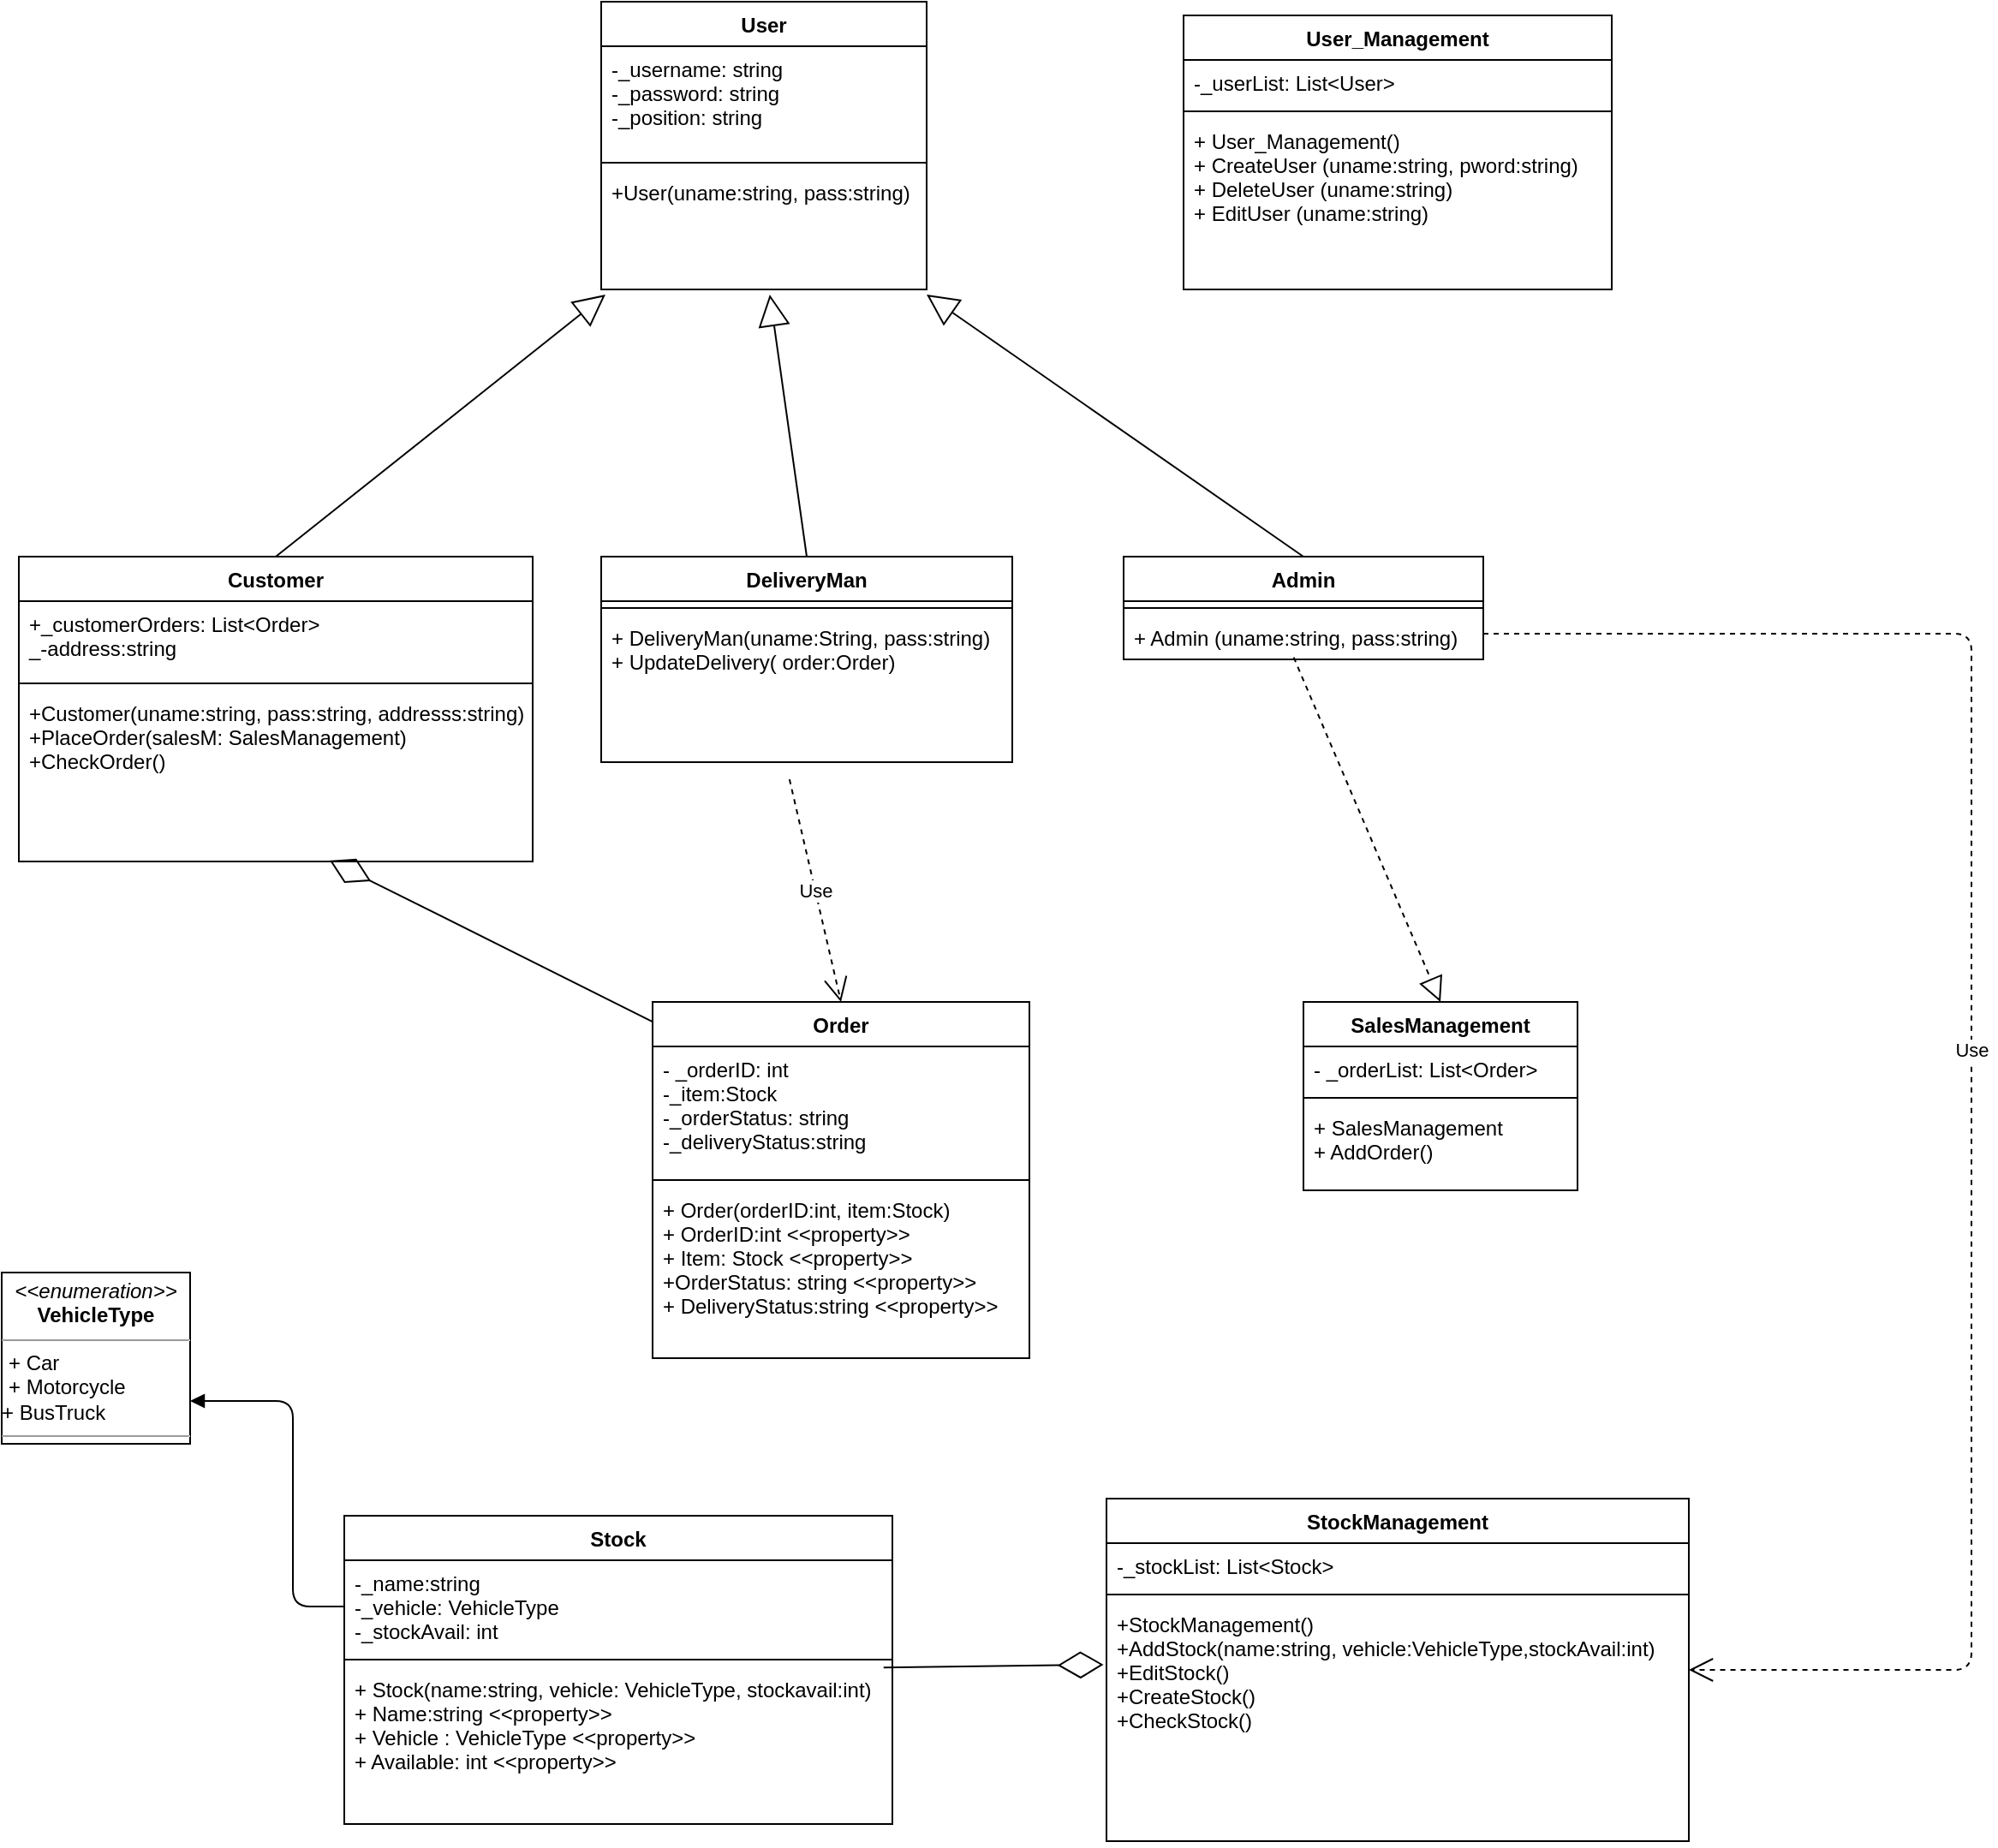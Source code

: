 <mxfile version="12.1.4" type="github" pages="1">
  <diagram id="43vNWwg8jOlzyk5GfrOZ" name="Page-1">
    <mxGraphModel dx="2560" dy="1317" grid="1" gridSize="10" guides="1" tooltips="1" connect="1" arrows="1" fold="1" page="1" pageScale="1" pageWidth="1100" pageHeight="850" math="0" shadow="0">
      <root>
        <mxCell id="0"/>
        <mxCell id="1" parent="0"/>
        <mxCell id="r0ZETI2wqyOW0yTTkkn_-1" value="User_Management" style="swimlane;fontStyle=1;align=center;verticalAlign=top;childLayout=stackLayout;horizontal=1;startSize=26;horizontalStack=0;resizeParent=1;resizeParentMax=0;resizeLast=0;collapsible=1;marginBottom=0;" parent="1" vertex="1">
          <mxGeometry x="740" y="114" width="250" height="160" as="geometry"/>
        </mxCell>
        <mxCell id="r0ZETI2wqyOW0yTTkkn_-2" value="-_userList: List&lt;User&gt;" style="text;strokeColor=none;fillColor=none;align=left;verticalAlign=top;spacingLeft=4;spacingRight=4;overflow=hidden;rotatable=0;points=[[0,0.5],[1,0.5]];portConstraint=eastwest;" parent="r0ZETI2wqyOW0yTTkkn_-1" vertex="1">
          <mxGeometry y="26" width="250" height="26" as="geometry"/>
        </mxCell>
        <mxCell id="r0ZETI2wqyOW0yTTkkn_-3" value="" style="line;strokeWidth=1;fillColor=none;align=left;verticalAlign=middle;spacingTop=-1;spacingLeft=3;spacingRight=3;rotatable=0;labelPosition=right;points=[];portConstraint=eastwest;" parent="r0ZETI2wqyOW0yTTkkn_-1" vertex="1">
          <mxGeometry y="52" width="250" height="8" as="geometry"/>
        </mxCell>
        <mxCell id="r0ZETI2wqyOW0yTTkkn_-4" value="+ User_Management()&#xa;+ CreateUser (uname:string, pword:string)&#xa;+ DeleteUser (uname:string)&#xa;+ EditUser (uname:string)&#xa;&#xa;" style="text;strokeColor=none;fillColor=none;align=left;verticalAlign=top;spacingLeft=4;spacingRight=4;overflow=hidden;rotatable=0;points=[[0,0.5],[1,0.5]];portConstraint=eastwest;" parent="r0ZETI2wqyOW0yTTkkn_-1" vertex="1">
          <mxGeometry y="60" width="250" height="100" as="geometry"/>
        </mxCell>
        <mxCell id="r0ZETI2wqyOW0yTTkkn_-5" value="User" style="swimlane;fontStyle=1;align=center;verticalAlign=top;childLayout=stackLayout;horizontal=1;startSize=26;horizontalStack=0;resizeParent=1;resizeParentMax=0;resizeLast=0;collapsible=1;marginBottom=0;" parent="1" vertex="1">
          <mxGeometry x="400" y="106" width="190" height="168" as="geometry"/>
        </mxCell>
        <mxCell id="r0ZETI2wqyOW0yTTkkn_-6" value="-_username: string&#xa;-_password: string&#xa;-_position: string&#xa;" style="text;strokeColor=none;fillColor=none;align=left;verticalAlign=top;spacingLeft=4;spacingRight=4;overflow=hidden;rotatable=0;points=[[0,0.5],[1,0.5]];portConstraint=eastwest;" parent="r0ZETI2wqyOW0yTTkkn_-5" vertex="1">
          <mxGeometry y="26" width="190" height="64" as="geometry"/>
        </mxCell>
        <mxCell id="r0ZETI2wqyOW0yTTkkn_-7" value="" style="line;strokeWidth=1;fillColor=none;align=left;verticalAlign=middle;spacingTop=-1;spacingLeft=3;spacingRight=3;rotatable=0;labelPosition=right;points=[];portConstraint=eastwest;" parent="r0ZETI2wqyOW0yTTkkn_-5" vertex="1">
          <mxGeometry y="90" width="190" height="8" as="geometry"/>
        </mxCell>
        <mxCell id="r0ZETI2wqyOW0yTTkkn_-8" value="+User(uname:string, pass:string)" style="text;strokeColor=none;fillColor=none;align=left;verticalAlign=top;spacingLeft=4;spacingRight=4;overflow=hidden;rotatable=0;points=[[0,0.5],[1,0.5]];portConstraint=eastwest;" parent="r0ZETI2wqyOW0yTTkkn_-5" vertex="1">
          <mxGeometry y="98" width="190" height="70" as="geometry"/>
        </mxCell>
        <mxCell id="r0ZETI2wqyOW0yTTkkn_-9" value="Customer" style="swimlane;fontStyle=1;align=center;verticalAlign=top;childLayout=stackLayout;horizontal=1;startSize=26;horizontalStack=0;resizeParent=1;resizeParentMax=0;resizeLast=0;collapsible=1;marginBottom=0;" parent="1" vertex="1">
          <mxGeometry x="60" y="430" width="300" height="178" as="geometry"/>
        </mxCell>
        <mxCell id="r0ZETI2wqyOW0yTTkkn_-10" value="+_customerOrders: List&lt;Order&gt;&#xa;_-address:string&#xa;" style="text;strokeColor=none;fillColor=none;align=left;verticalAlign=top;spacingLeft=4;spacingRight=4;overflow=hidden;rotatable=0;points=[[0,0.5],[1,0.5]];portConstraint=eastwest;" parent="r0ZETI2wqyOW0yTTkkn_-9" vertex="1">
          <mxGeometry y="26" width="300" height="44" as="geometry"/>
        </mxCell>
        <mxCell id="r0ZETI2wqyOW0yTTkkn_-11" value="" style="line;strokeWidth=1;fillColor=none;align=left;verticalAlign=middle;spacingTop=-1;spacingLeft=3;spacingRight=3;rotatable=0;labelPosition=right;points=[];portConstraint=eastwest;" parent="r0ZETI2wqyOW0yTTkkn_-9" vertex="1">
          <mxGeometry y="70" width="300" height="8" as="geometry"/>
        </mxCell>
        <mxCell id="r0ZETI2wqyOW0yTTkkn_-12" value="+Customer(uname:string, pass:string, addresss:string)&#xa;+PlaceOrder(salesM: SalesManagement)&#xa;+CheckOrder()&#xa;" style="text;strokeColor=none;fillColor=none;align=left;verticalAlign=top;spacingLeft=4;spacingRight=4;overflow=hidden;rotatable=0;points=[[0,0.5],[1,0.5]];portConstraint=eastwest;" parent="r0ZETI2wqyOW0yTTkkn_-9" vertex="1">
          <mxGeometry y="78" width="300" height="100" as="geometry"/>
        </mxCell>
        <mxCell id="r0ZETI2wqyOW0yTTkkn_-13" value="DeliveryMan" style="swimlane;fontStyle=1;align=center;verticalAlign=top;childLayout=stackLayout;horizontal=1;startSize=26;horizontalStack=0;resizeParent=1;resizeParentMax=0;resizeLast=0;collapsible=1;marginBottom=0;" parent="1" vertex="1">
          <mxGeometry x="400" y="430" width="240" height="120" as="geometry"/>
        </mxCell>
        <mxCell id="r0ZETI2wqyOW0yTTkkn_-15" value="" style="line;strokeWidth=1;fillColor=none;align=left;verticalAlign=middle;spacingTop=-1;spacingLeft=3;spacingRight=3;rotatable=0;labelPosition=right;points=[];portConstraint=eastwest;" parent="r0ZETI2wqyOW0yTTkkn_-13" vertex="1">
          <mxGeometry y="26" width="240" height="8" as="geometry"/>
        </mxCell>
        <mxCell id="r0ZETI2wqyOW0yTTkkn_-16" value="+ DeliveryMan(uname:String, pass:string)&#xa;+ UpdateDelivery( order:Order)&#xa;" style="text;strokeColor=none;fillColor=none;align=left;verticalAlign=top;spacingLeft=4;spacingRight=4;overflow=hidden;rotatable=0;points=[[0,0.5],[1,0.5]];portConstraint=eastwest;" parent="r0ZETI2wqyOW0yTTkkn_-13" vertex="1">
          <mxGeometry y="34" width="240" height="86" as="geometry"/>
        </mxCell>
        <mxCell id="r0ZETI2wqyOW0yTTkkn_-17" value="Admin" style="swimlane;fontStyle=1;align=center;verticalAlign=top;childLayout=stackLayout;horizontal=1;startSize=26;horizontalStack=0;resizeParent=1;resizeParentMax=0;resizeLast=0;collapsible=1;marginBottom=0;" parent="1" vertex="1">
          <mxGeometry x="705" y="430" width="210" height="60" as="geometry"/>
        </mxCell>
        <mxCell id="r0ZETI2wqyOW0yTTkkn_-19" value="" style="line;strokeWidth=1;fillColor=none;align=left;verticalAlign=middle;spacingTop=-1;spacingLeft=3;spacingRight=3;rotatable=0;labelPosition=right;points=[];portConstraint=eastwest;" parent="r0ZETI2wqyOW0yTTkkn_-17" vertex="1">
          <mxGeometry y="26" width="210" height="8" as="geometry"/>
        </mxCell>
        <mxCell id="r0ZETI2wqyOW0yTTkkn_-20" value="+ Admin (uname:string, pass:string)" style="text;strokeColor=none;fillColor=none;align=left;verticalAlign=top;spacingLeft=4;spacingRight=4;overflow=hidden;rotatable=0;points=[[0,0.5],[1,0.5]];portConstraint=eastwest;" parent="r0ZETI2wqyOW0yTTkkn_-17" vertex="1">
          <mxGeometry y="34" width="210" height="26" as="geometry"/>
        </mxCell>
        <mxCell id="r0ZETI2wqyOW0yTTkkn_-22" value="Order" style="swimlane;fontStyle=1;align=center;verticalAlign=top;childLayout=stackLayout;horizontal=1;startSize=26;horizontalStack=0;resizeParent=1;resizeParentMax=0;resizeLast=0;collapsible=1;marginBottom=0;" parent="1" vertex="1">
          <mxGeometry x="430" y="690" width="220" height="208" as="geometry"/>
        </mxCell>
        <mxCell id="r0ZETI2wqyOW0yTTkkn_-23" value="- _orderID: int&#xa;-_item:Stock&#xa;-_orderStatus: string&#xa;-_deliveryStatus:string&#xa;&#xa;&#xa;" style="text;strokeColor=none;fillColor=none;align=left;verticalAlign=top;spacingLeft=4;spacingRight=4;overflow=hidden;rotatable=0;points=[[0,0.5],[1,0.5]];portConstraint=eastwest;" parent="r0ZETI2wqyOW0yTTkkn_-22" vertex="1">
          <mxGeometry y="26" width="220" height="74" as="geometry"/>
        </mxCell>
        <mxCell id="r0ZETI2wqyOW0yTTkkn_-24" value="" style="line;strokeWidth=1;fillColor=none;align=left;verticalAlign=middle;spacingTop=-1;spacingLeft=3;spacingRight=3;rotatable=0;labelPosition=right;points=[];portConstraint=eastwest;" parent="r0ZETI2wqyOW0yTTkkn_-22" vertex="1">
          <mxGeometry y="100" width="220" height="8" as="geometry"/>
        </mxCell>
        <mxCell id="r0ZETI2wqyOW0yTTkkn_-25" value="+ Order(orderID:int, item:Stock)&#xa;+ OrderID:int &lt;&lt;property&gt;&gt;&#xa;+ Item: Stock &lt;&lt;property&gt;&gt;&#xa;+OrderStatus: string &lt;&lt;property&gt;&gt;&#xa;+ DeliveryStatus:string &lt;&lt;property&gt;&gt;&#xa;" style="text;strokeColor=none;fillColor=none;align=left;verticalAlign=top;spacingLeft=4;spacingRight=4;overflow=hidden;rotatable=0;points=[[0,0.5],[1,0.5]];portConstraint=eastwest;" parent="r0ZETI2wqyOW0yTTkkn_-22" vertex="1">
          <mxGeometry y="108" width="220" height="100" as="geometry"/>
        </mxCell>
        <mxCell id="r0ZETI2wqyOW0yTTkkn_-26" value="SalesManagement" style="swimlane;fontStyle=1;align=center;verticalAlign=top;childLayout=stackLayout;horizontal=1;startSize=26;horizontalStack=0;resizeParent=1;resizeParentMax=0;resizeLast=0;collapsible=1;marginBottom=0;" parent="1" vertex="1">
          <mxGeometry x="810" y="690" width="160" height="110" as="geometry"/>
        </mxCell>
        <mxCell id="r0ZETI2wqyOW0yTTkkn_-27" value="- _orderList: List&lt;Order&gt;" style="text;strokeColor=none;fillColor=none;align=left;verticalAlign=top;spacingLeft=4;spacingRight=4;overflow=hidden;rotatable=0;points=[[0,0.5],[1,0.5]];portConstraint=eastwest;" parent="r0ZETI2wqyOW0yTTkkn_-26" vertex="1">
          <mxGeometry y="26" width="160" height="26" as="geometry"/>
        </mxCell>
        <mxCell id="r0ZETI2wqyOW0yTTkkn_-28" value="" style="line;strokeWidth=1;fillColor=none;align=left;verticalAlign=middle;spacingTop=-1;spacingLeft=3;spacingRight=3;rotatable=0;labelPosition=right;points=[];portConstraint=eastwest;" parent="r0ZETI2wqyOW0yTTkkn_-26" vertex="1">
          <mxGeometry y="52" width="160" height="8" as="geometry"/>
        </mxCell>
        <mxCell id="r0ZETI2wqyOW0yTTkkn_-29" value="+ SalesManagement&#xa;+ AddOrder()&#xa;" style="text;strokeColor=none;fillColor=none;align=left;verticalAlign=top;spacingLeft=4;spacingRight=4;overflow=hidden;rotatable=0;points=[[0,0.5],[1,0.5]];portConstraint=eastwest;" parent="r0ZETI2wqyOW0yTTkkn_-26" vertex="1">
          <mxGeometry y="60" width="160" height="50" as="geometry"/>
        </mxCell>
        <mxCell id="r0ZETI2wqyOW0yTTkkn_-30" value="Stock" style="swimlane;fontStyle=1;align=center;verticalAlign=top;childLayout=stackLayout;horizontal=1;startSize=26;horizontalStack=0;resizeParent=1;resizeParentMax=0;resizeLast=0;collapsible=1;marginBottom=0;" parent="1" vertex="1">
          <mxGeometry x="250" y="990" width="320" height="180" as="geometry"/>
        </mxCell>
        <mxCell id="r0ZETI2wqyOW0yTTkkn_-31" value="-_name:string&#xa;-_vehicle: VehicleType&#xa;-_stockAvail: int&#xa;" style="text;strokeColor=none;fillColor=none;align=left;verticalAlign=top;spacingLeft=4;spacingRight=4;overflow=hidden;rotatable=0;points=[[0,0.5],[1,0.5]];portConstraint=eastwest;" parent="r0ZETI2wqyOW0yTTkkn_-30" vertex="1">
          <mxGeometry y="26" width="320" height="54" as="geometry"/>
        </mxCell>
        <mxCell id="r0ZETI2wqyOW0yTTkkn_-32" value="" style="line;strokeWidth=1;fillColor=none;align=left;verticalAlign=middle;spacingTop=-1;spacingLeft=3;spacingRight=3;rotatable=0;labelPosition=right;points=[];portConstraint=eastwest;" parent="r0ZETI2wqyOW0yTTkkn_-30" vertex="1">
          <mxGeometry y="80" width="320" height="8" as="geometry"/>
        </mxCell>
        <mxCell id="r0ZETI2wqyOW0yTTkkn_-33" value="+ Stock(name:string, vehicle: VehicleType, stockavail:int)&#xa;+ Name:string &lt;&lt;property&gt;&gt;&#xa;+ Vehicle : VehicleType &lt;&lt;property&gt;&gt;&#xa;+ Available: int &lt;&lt;property&gt;&gt;&#xa;" style="text;strokeColor=none;fillColor=none;align=left;verticalAlign=top;spacingLeft=4;spacingRight=4;overflow=hidden;rotatable=0;points=[[0,0.5],[1,0.5]];portConstraint=eastwest;" parent="r0ZETI2wqyOW0yTTkkn_-30" vertex="1">
          <mxGeometry y="88" width="320" height="92" as="geometry"/>
        </mxCell>
        <mxCell id="r0ZETI2wqyOW0yTTkkn_-34" value="StockManagement" style="swimlane;fontStyle=1;align=center;verticalAlign=top;childLayout=stackLayout;horizontal=1;startSize=26;horizontalStack=0;resizeParent=1;resizeParentMax=0;resizeLast=0;collapsible=1;marginBottom=0;" parent="1" vertex="1">
          <mxGeometry x="695" y="980" width="340" height="200" as="geometry"/>
        </mxCell>
        <mxCell id="r0ZETI2wqyOW0yTTkkn_-35" value="-_stockList: List&lt;Stock&gt;" style="text;strokeColor=none;fillColor=none;align=left;verticalAlign=top;spacingLeft=4;spacingRight=4;overflow=hidden;rotatable=0;points=[[0,0.5],[1,0.5]];portConstraint=eastwest;" parent="r0ZETI2wqyOW0yTTkkn_-34" vertex="1">
          <mxGeometry y="26" width="340" height="26" as="geometry"/>
        </mxCell>
        <mxCell id="r0ZETI2wqyOW0yTTkkn_-36" value="" style="line;strokeWidth=1;fillColor=none;align=left;verticalAlign=middle;spacingTop=-1;spacingLeft=3;spacingRight=3;rotatable=0;labelPosition=right;points=[];portConstraint=eastwest;" parent="r0ZETI2wqyOW0yTTkkn_-34" vertex="1">
          <mxGeometry y="52" width="340" height="8" as="geometry"/>
        </mxCell>
        <mxCell id="r0ZETI2wqyOW0yTTkkn_-37" value="+StockManagement()&#xa;+AddStock(name:string, vehicle:VehicleType,stockAvail:int)&#xa;+EditStock()&#xa;+CreateStock()&#xa;+CheckStock()&#xa;" style="text;strokeColor=none;fillColor=none;align=left;verticalAlign=top;spacingLeft=4;spacingRight=4;overflow=hidden;rotatable=0;points=[[0,0.5],[1,0.5]];portConstraint=eastwest;" parent="r0ZETI2wqyOW0yTTkkn_-34" vertex="1">
          <mxGeometry y="60" width="340" height="140" as="geometry"/>
        </mxCell>
        <mxCell id="r0ZETI2wqyOW0yTTkkn_-38" value="&lt;p style=&quot;margin: 0px ; margin-top: 4px ; text-align: center&quot;&gt;&lt;i&gt;&amp;lt;&amp;lt;enumeration&amp;gt;&amp;gt;&lt;/i&gt;&lt;br&gt;&lt;b&gt;VehicleType&lt;/b&gt;&lt;/p&gt;&lt;hr size=&quot;1&quot;&gt;&lt;p style=&quot;margin: 0px ; margin-left: 4px&quot;&gt;+ Car&lt;/p&gt;&lt;p style=&quot;margin: 0px ; margin-left: 4px&quot;&gt;+ Motorcycle&lt;/p&gt;+ BusTruck&lt;hr size=&quot;1&quot;&gt;" style="verticalAlign=top;align=left;overflow=fill;fontSize=12;fontFamily=Helvetica;html=1;" parent="1" vertex="1">
          <mxGeometry x="50" y="848" width="110" height="100" as="geometry"/>
        </mxCell>
        <mxCell id="NFNXPomns0XOpPRr1u2R-3" value="" style="endArrow=block;endSize=16;endFill=0;html=1;entryX=0.013;entryY=1.043;entryDx=0;entryDy=0;entryPerimeter=0;exitX=0.5;exitY=0;exitDx=0;exitDy=0;" edge="1" parent="1" source="r0ZETI2wqyOW0yTTkkn_-9" target="r0ZETI2wqyOW0yTTkkn_-8">
          <mxGeometry width="160" relative="1" as="geometry">
            <mxPoint x="210" y="360" as="sourcePoint"/>
            <mxPoint x="370" y="360" as="targetPoint"/>
          </mxGeometry>
        </mxCell>
        <mxCell id="NFNXPomns0XOpPRr1u2R-4" value="" style="endArrow=block;endSize=16;endFill=0;html=1;entryX=0.518;entryY=1.043;entryDx=0;entryDy=0;entryPerimeter=0;exitX=0.5;exitY=0;exitDx=0;exitDy=0;" edge="1" parent="1" source="r0ZETI2wqyOW0yTTkkn_-13" target="r0ZETI2wqyOW0yTTkkn_-8">
          <mxGeometry width="160" relative="1" as="geometry">
            <mxPoint x="467.5" y="430" as="sourcePoint"/>
            <mxPoint x="659.97" y="277.01" as="targetPoint"/>
          </mxGeometry>
        </mxCell>
        <mxCell id="NFNXPomns0XOpPRr1u2R-5" value="" style="endArrow=block;endSize=16;endFill=0;html=1;entryX=1;entryY=1.043;entryDx=0;entryDy=0;entryPerimeter=0;exitX=0.5;exitY=0;exitDx=0;exitDy=0;" edge="1" parent="1" source="r0ZETI2wqyOW0yTTkkn_-17" target="r0ZETI2wqyOW0yTTkkn_-8">
          <mxGeometry width="160" relative="1" as="geometry">
            <mxPoint x="740" y="413" as="sourcePoint"/>
            <mxPoint x="932.47" y="260.01" as="targetPoint"/>
          </mxGeometry>
        </mxCell>
        <mxCell id="NFNXPomns0XOpPRr1u2R-7" value="" style="endArrow=diamondThin;endFill=0;endSize=24;html=1;entryX=0.605;entryY=0.994;entryDx=0;entryDy=0;entryPerimeter=0;exitX=0.001;exitY=0.056;exitDx=0;exitDy=0;exitPerimeter=0;" edge="1" parent="1" source="r0ZETI2wqyOW0yTTkkn_-22" target="r0ZETI2wqyOW0yTTkkn_-12">
          <mxGeometry width="160" relative="1" as="geometry">
            <mxPoint x="270" y="799.5" as="sourcePoint"/>
            <mxPoint x="430" y="799.5" as="targetPoint"/>
          </mxGeometry>
        </mxCell>
        <mxCell id="NFNXPomns0XOpPRr1u2R-8" value="Use" style="endArrow=open;endSize=12;dashed=1;html=1;exitX=0.458;exitY=1.116;exitDx=0;exitDy=0;exitPerimeter=0;entryX=0.5;entryY=0;entryDx=0;entryDy=0;" edge="1" parent="1" source="r0ZETI2wqyOW0yTTkkn_-16" target="r0ZETI2wqyOW0yTTkkn_-22">
          <mxGeometry width="160" relative="1" as="geometry">
            <mxPoint x="640" y="660" as="sourcePoint"/>
            <mxPoint x="800" y="660" as="targetPoint"/>
          </mxGeometry>
        </mxCell>
        <mxCell id="NFNXPomns0XOpPRr1u2R-9" value="" style="endArrow=block;dashed=1;endFill=0;endSize=12;html=1;entryX=0.5;entryY=0;entryDx=0;entryDy=0;exitX=0.473;exitY=0.956;exitDx=0;exitDy=0;exitPerimeter=0;" edge="1" parent="1" source="r0ZETI2wqyOW0yTTkkn_-20" target="r0ZETI2wqyOW0yTTkkn_-26">
          <mxGeometry width="160" relative="1" as="geometry">
            <mxPoint x="630" y="560" as="sourcePoint"/>
            <mxPoint x="830" y="620" as="targetPoint"/>
          </mxGeometry>
        </mxCell>
        <mxCell id="NFNXPomns0XOpPRr1u2R-11" value="" style="endArrow=diamondThin;endFill=0;endSize=24;html=1;entryX=-0.005;entryY=0.264;entryDx=0;entryDy=0;entryPerimeter=0;exitX=0.984;exitY=0.007;exitDx=0;exitDy=0;exitPerimeter=0;" edge="1" parent="1" source="r0ZETI2wqyOW0yTTkkn_-33" target="r0ZETI2wqyOW0yTTkkn_-37">
          <mxGeometry width="160" relative="1" as="geometry">
            <mxPoint x="650" y="1190" as="sourcePoint"/>
            <mxPoint x="530" y="1340" as="targetPoint"/>
          </mxGeometry>
        </mxCell>
        <mxCell id="NFNXPomns0XOpPRr1u2R-12" value="" style="endArrow=block;endFill=1;html=1;edgeStyle=orthogonalEdgeStyle;align=left;verticalAlign=top;entryX=1;entryY=0.75;entryDx=0;entryDy=0;exitX=0;exitY=0.5;exitDx=0;exitDy=0;" edge="1" parent="1" source="r0ZETI2wqyOW0yTTkkn_-31" target="r0ZETI2wqyOW0yTTkkn_-38">
          <mxGeometry x="-1" relative="1" as="geometry">
            <mxPoint x="-10" y="1040" as="sourcePoint"/>
            <mxPoint x="150" y="1040" as="targetPoint"/>
            <Array as="points">
              <mxPoint x="220" y="1043"/>
              <mxPoint x="220" y="923"/>
            </Array>
          </mxGeometry>
        </mxCell>
        <mxCell id="NFNXPomns0XOpPRr1u2R-13" value="" style="resizable=0;html=1;align=left;verticalAlign=bottom;labelBackgroundColor=#ffffff;fontSize=10;" connectable="0" vertex="1" parent="NFNXPomns0XOpPRr1u2R-12">
          <mxGeometry x="-1" relative="1" as="geometry"/>
        </mxCell>
        <mxCell id="NFNXPomns0XOpPRr1u2R-14" value="Use" style="endArrow=open;endSize=12;dashed=1;html=1;exitX=1;exitY=0.75;exitDx=0;exitDy=0;entryX=1;entryY=0.5;entryDx=0;entryDy=0;" edge="1" parent="1" source="r0ZETI2wqyOW0yTTkkn_-17" target="r0ZETI2wqyOW0yTTkkn_-34">
          <mxGeometry width="160" relative="1" as="geometry">
            <mxPoint x="1070" y="610" as="sourcePoint"/>
            <mxPoint x="1230" y="610" as="targetPoint"/>
            <Array as="points">
              <mxPoint x="1200" y="475"/>
              <mxPoint x="1200" y="1080"/>
            </Array>
          </mxGeometry>
        </mxCell>
      </root>
    </mxGraphModel>
  </diagram>
</mxfile>
